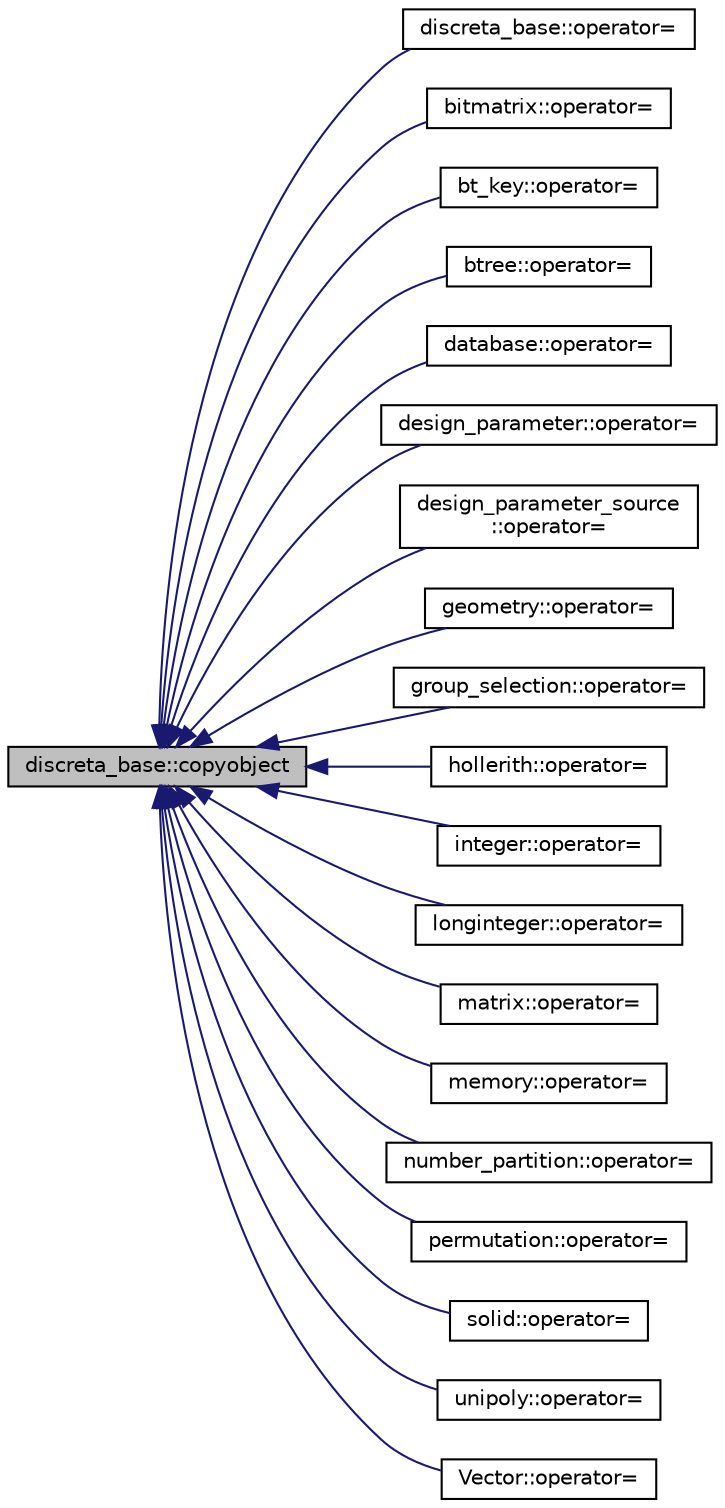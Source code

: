 digraph "discreta_base::copyobject"
{
  edge [fontname="Helvetica",fontsize="10",labelfontname="Helvetica",labelfontsize="10"];
  node [fontname="Helvetica",fontsize="10",shape=record];
  rankdir="LR";
  Node11779 [label="discreta_base::copyobject",height=0.2,width=0.4,color="black", fillcolor="grey75", style="filled", fontcolor="black"];
  Node11779 -> Node11780 [dir="back",color="midnightblue",fontsize="10",style="solid",fontname="Helvetica"];
  Node11780 [label="discreta_base::operator=",height=0.2,width=0.4,color="black", fillcolor="white", style="filled",URL="$d7/d71/classdiscreta__base.html#a4ccf158b3864d95b4e85fa471c748bae"];
  Node11779 -> Node11781 [dir="back",color="midnightblue",fontsize="10",style="solid",fontname="Helvetica"];
  Node11781 [label="bitmatrix::operator=",height=0.2,width=0.4,color="black", fillcolor="white", style="filled",URL="$de/dc8/classbitmatrix.html#ac7386ca418929a7d0a0fdf38b0cb99e4"];
  Node11779 -> Node11782 [dir="back",color="midnightblue",fontsize="10",style="solid",fontname="Helvetica"];
  Node11782 [label="bt_key::operator=",height=0.2,width=0.4,color="black", fillcolor="white", style="filled",URL="$d1/de5/classbt__key.html#a5258ebd54987d2152544e63a34c2bc2a"];
  Node11779 -> Node11783 [dir="back",color="midnightblue",fontsize="10",style="solid",fontname="Helvetica"];
  Node11783 [label="btree::operator=",height=0.2,width=0.4,color="black", fillcolor="white", style="filled",URL="$dd/db0/classbtree.html#a2c95dcf64612ac0dd88b47f004dd84d9"];
  Node11779 -> Node11784 [dir="back",color="midnightblue",fontsize="10",style="solid",fontname="Helvetica"];
  Node11784 [label="database::operator=",height=0.2,width=0.4,color="black", fillcolor="white", style="filled",URL="$db/d72/classdatabase.html#a47f3f73586a1384925a89bcdaf14897a"];
  Node11779 -> Node11785 [dir="back",color="midnightblue",fontsize="10",style="solid",fontname="Helvetica"];
  Node11785 [label="design_parameter::operator=",height=0.2,width=0.4,color="black", fillcolor="white", style="filled",URL="$da/d94/classdesign__parameter.html#afd2b9a322632021e0e3893c386cfc196"];
  Node11779 -> Node11786 [dir="back",color="midnightblue",fontsize="10",style="solid",fontname="Helvetica"];
  Node11786 [label="design_parameter_source\l::operator=",height=0.2,width=0.4,color="black", fillcolor="white", style="filled",URL="$df/d4b/classdesign__parameter__source.html#a92328345a02bb0028f77b5d4780d55d6"];
  Node11779 -> Node11787 [dir="back",color="midnightblue",fontsize="10",style="solid",fontname="Helvetica"];
  Node11787 [label="geometry::operator=",height=0.2,width=0.4,color="black", fillcolor="white", style="filled",URL="$da/d44/classgeometry.html#af5b78aa94f8ef7f432fb1568187ef762"];
  Node11779 -> Node11788 [dir="back",color="midnightblue",fontsize="10",style="solid",fontname="Helvetica"];
  Node11788 [label="group_selection::operator=",height=0.2,width=0.4,color="black", fillcolor="white", style="filled",URL="$d6/db0/classgroup__selection.html#abf861ab6bf4c061dd36775301c1e4f46"];
  Node11779 -> Node11789 [dir="back",color="midnightblue",fontsize="10",style="solid",fontname="Helvetica"];
  Node11789 [label="hollerith::operator=",height=0.2,width=0.4,color="black", fillcolor="white", style="filled",URL="$d8/d99/classhollerith.html#a29643fcee8fc15a9dffa8c8257428f0c"];
  Node11779 -> Node11790 [dir="back",color="midnightblue",fontsize="10",style="solid",fontname="Helvetica"];
  Node11790 [label="integer::operator=",height=0.2,width=0.4,color="black", fillcolor="white", style="filled",URL="$d0/de5/classinteger.html#a52f72e5f2da0f1617355e03a7202492f"];
  Node11779 -> Node11791 [dir="back",color="midnightblue",fontsize="10",style="solid",fontname="Helvetica"];
  Node11791 [label="longinteger::operator=",height=0.2,width=0.4,color="black", fillcolor="white", style="filled",URL="$d3/d71/classlonginteger.html#a73681df1cab8ee88c85617574939fd0c"];
  Node11779 -> Node11792 [dir="back",color="midnightblue",fontsize="10",style="solid",fontname="Helvetica"];
  Node11792 [label="matrix::operator=",height=0.2,width=0.4,color="black", fillcolor="white", style="filled",URL="$d1/d8d/classmatrix.html#a242b6281ca7b813d47d07bb474d10b8e"];
  Node11779 -> Node11793 [dir="back",color="midnightblue",fontsize="10",style="solid",fontname="Helvetica"];
  Node11793 [label="memory::operator=",height=0.2,width=0.4,color="black", fillcolor="white", style="filled",URL="$d8/d99/classmemory.html#a5550412426557d686fbf2df39e1dbb4c"];
  Node11779 -> Node11794 [dir="back",color="midnightblue",fontsize="10",style="solid",fontname="Helvetica"];
  Node11794 [label="number_partition::operator=",height=0.2,width=0.4,color="black", fillcolor="white", style="filled",URL="$df/d50/classnumber__partition.html#a81b2d9c5c3f4b13e748c5a9bc01b54db"];
  Node11779 -> Node11795 [dir="back",color="midnightblue",fontsize="10",style="solid",fontname="Helvetica"];
  Node11795 [label="permutation::operator=",height=0.2,width=0.4,color="black", fillcolor="white", style="filled",URL="$d0/d08/classpermutation.html#a7bc27f9f40363198e4f6b4c1d83ee3ba"];
  Node11779 -> Node11796 [dir="back",color="midnightblue",fontsize="10",style="solid",fontname="Helvetica"];
  Node11796 [label="solid::operator=",height=0.2,width=0.4,color="black", fillcolor="white", style="filled",URL="$d8/def/classsolid.html#aadc9b68f1704979feefa95bb74455ad5"];
  Node11779 -> Node11797 [dir="back",color="midnightblue",fontsize="10",style="solid",fontname="Helvetica"];
  Node11797 [label="unipoly::operator=",height=0.2,width=0.4,color="black", fillcolor="white", style="filled",URL="$d1/d89/classunipoly.html#a60f1ddf49bc3e91ad73d24b9fbb29460"];
  Node11779 -> Node11798 [dir="back",color="midnightblue",fontsize="10",style="solid",fontname="Helvetica"];
  Node11798 [label="Vector::operator=",height=0.2,width=0.4,color="black", fillcolor="white", style="filled",URL="$d5/db2/class_vector.html#adbfc00f9e11251e1ebc04af9bcaca95a"];
}
